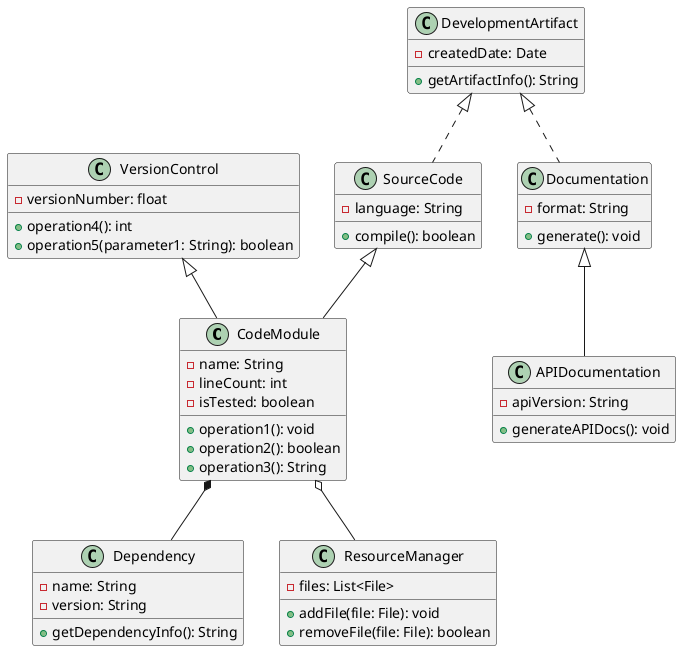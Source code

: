```plantuml
@startuml
class CodeModule {
    - name: String
    - lineCount: int
    - isTested: boolean
    + operation1(): void
    + operation2(): boolean
    + operation3(): String
}

class VersionControl {
    - versionNumber: float
    + operation4(): int
    + operation5(parameter1: String): boolean
}

class Dependency {
    - name: String
    - version: String
    + getDependencyInfo(): String
}

class ResourceManager {
    - files: List<File>
    + addFile(file: File): void
    + removeFile(file: File): boolean
}

class DevelopmentArtifact {
    - createdDate: Date
    + getArtifactInfo(): String
}

class SourceCode {
    - language: String
    + compile(): boolean
}

class Documentation {
    - format: String
    + generate(): void
}

class APIDocumentation {
    - apiVersion: String
    + generateAPIDocs(): void
}

DevelopmentArtifact <|.. SourceCode
DevelopmentArtifact <|.. Documentation
SourceCode <|-- CodeModule
Documentation <|-- APIDocumentation
VersionControl <|-- CodeModule
CodeModule o-- ResourceManager
CodeModule *-- Dependency
@enduml
